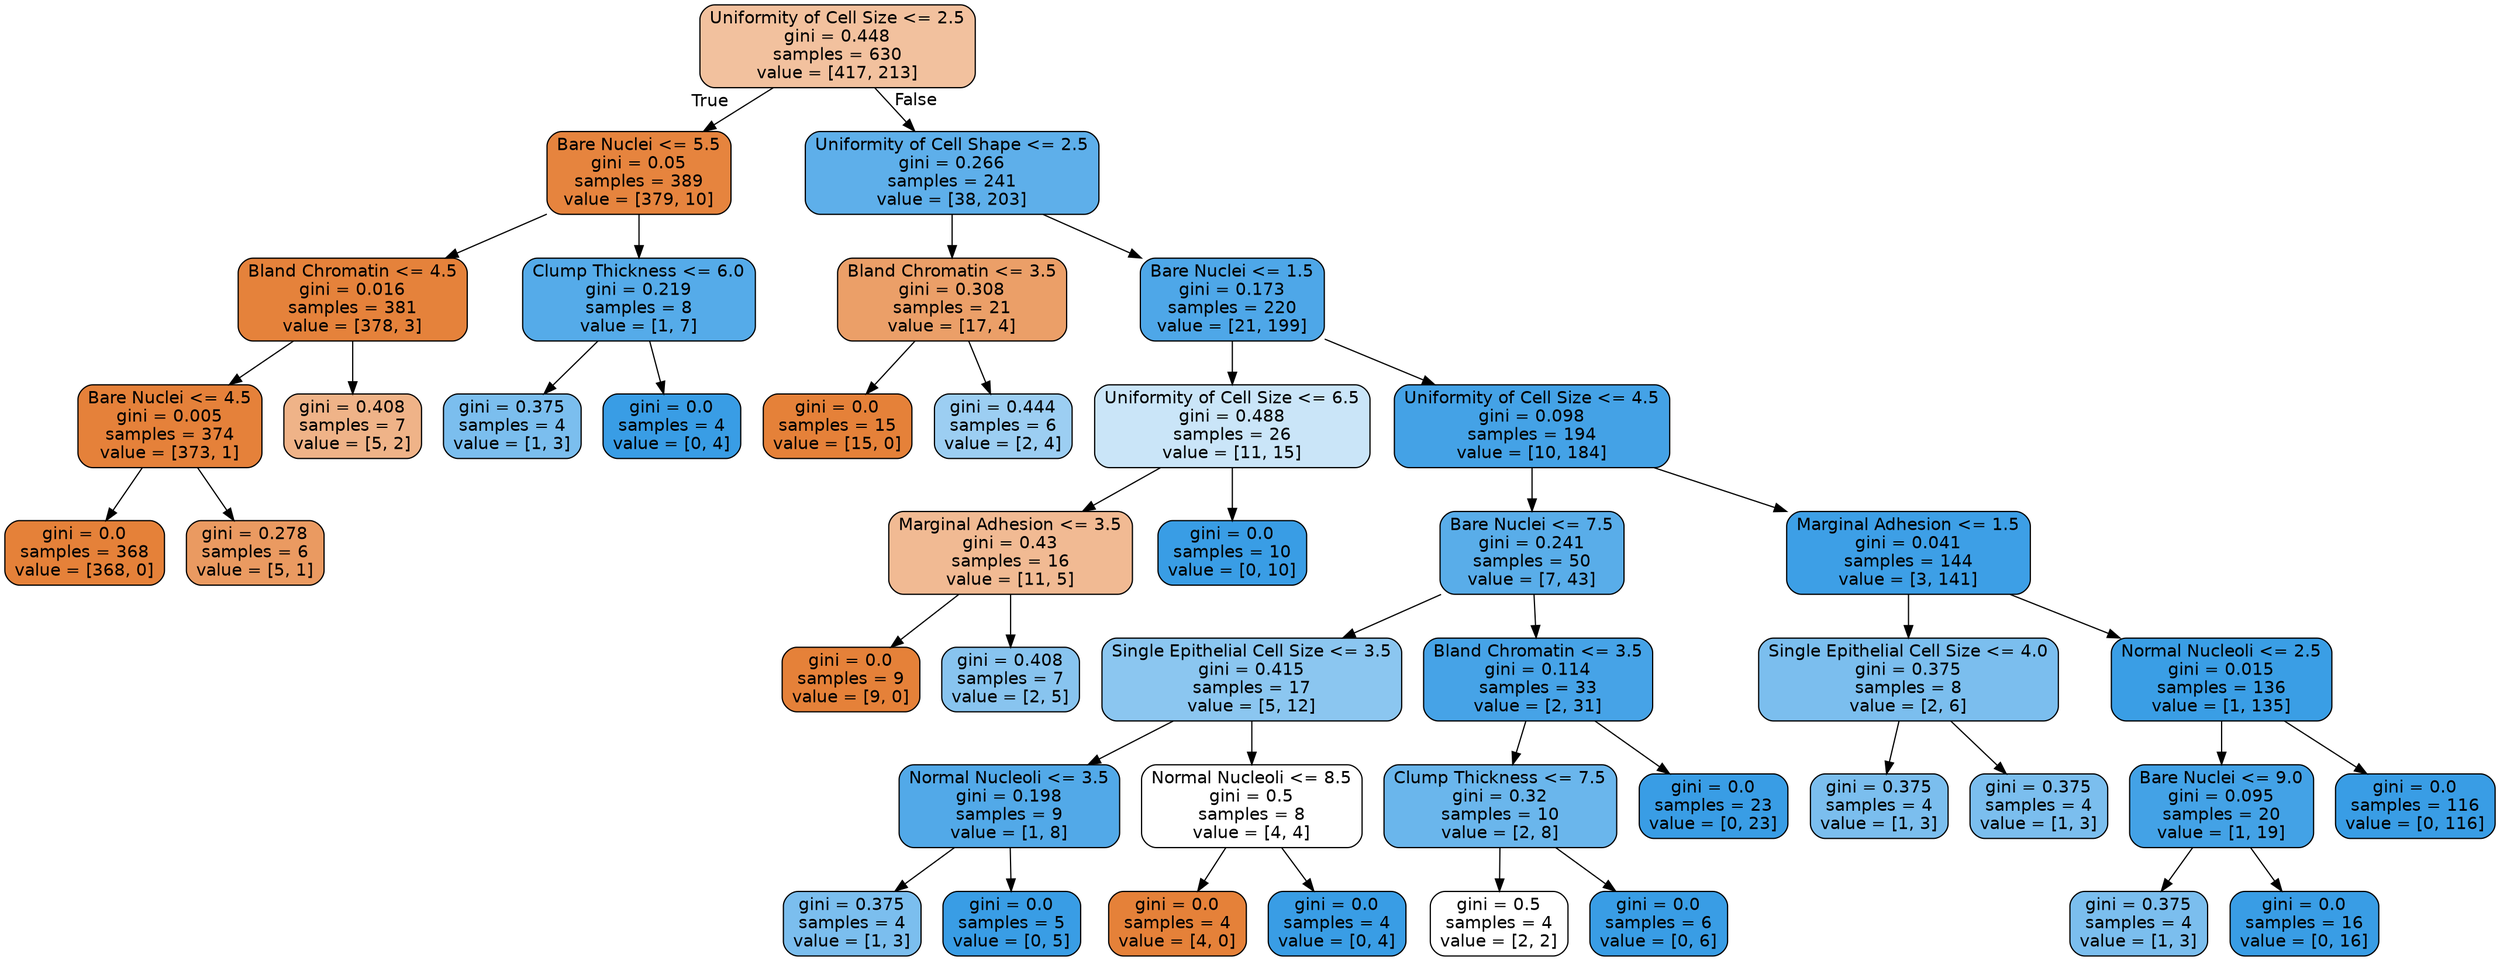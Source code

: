 digraph Tree {
node [shape=box, style="filled, rounded", color="black", fontname=helvetica] ;
edge [fontname=helvetica] ;
0 [label="Uniformity of Cell Size <= 2.5\ngini = 0.448\nsamples = 630\nvalue = [417, 213]", fillcolor="#f2c19e"] ;
1 [label="Bare Nuclei <= 5.5\ngini = 0.05\nsamples = 389\nvalue = [379, 10]", fillcolor="#e6843e"] ;
0 -> 1 [labeldistance=2.5, labelangle=45, headlabel="True"] ;
2 [label="Bland Chromatin <= 4.5\ngini = 0.016\nsamples = 381\nvalue = [378, 3]", fillcolor="#e5823b"] ;
1 -> 2 ;
3 [label="Bare Nuclei <= 4.5\ngini = 0.005\nsamples = 374\nvalue = [373, 1]", fillcolor="#e5813a"] ;
2 -> 3 ;
4 [label="gini = 0.0\nsamples = 368\nvalue = [368, 0]", fillcolor="#e58139"] ;
3 -> 4 ;
5 [label="gini = 0.278\nsamples = 6\nvalue = [5, 1]", fillcolor="#ea9a61"] ;
3 -> 5 ;
6 [label="gini = 0.408\nsamples = 7\nvalue = [5, 2]", fillcolor="#efb388"] ;
2 -> 6 ;
7 [label="Clump Thickness <= 6.0\ngini = 0.219\nsamples = 8\nvalue = [1, 7]", fillcolor="#55abe9"] ;
1 -> 7 ;
8 [label="gini = 0.375\nsamples = 4\nvalue = [1, 3]", fillcolor="#7bbeee"] ;
7 -> 8 ;
9 [label="gini = 0.0\nsamples = 4\nvalue = [0, 4]", fillcolor="#399de5"] ;
7 -> 9 ;
10 [label="Uniformity of Cell Shape <= 2.5\ngini = 0.266\nsamples = 241\nvalue = [38, 203]", fillcolor="#5eafea"] ;
0 -> 10 [labeldistance=2.5, labelangle=-45, headlabel="False"] ;
11 [label="Bland Chromatin <= 3.5\ngini = 0.308\nsamples = 21\nvalue = [17, 4]", fillcolor="#eb9f68"] ;
10 -> 11 ;
12 [label="gini = 0.0\nsamples = 15\nvalue = [15, 0]", fillcolor="#e58139"] ;
11 -> 12 ;
13 [label="gini = 0.444\nsamples = 6\nvalue = [2, 4]", fillcolor="#9ccef2"] ;
11 -> 13 ;
14 [label="Bare Nuclei <= 1.5\ngini = 0.173\nsamples = 220\nvalue = [21, 199]", fillcolor="#4ea7e8"] ;
10 -> 14 ;
15 [label="Uniformity of Cell Size <= 6.5\ngini = 0.488\nsamples = 26\nvalue = [11, 15]", fillcolor="#cae5f8"] ;
14 -> 15 ;
16 [label="Marginal Adhesion <= 3.5\ngini = 0.43\nsamples = 16\nvalue = [11, 5]", fillcolor="#f1ba93"] ;
15 -> 16 ;
17 [label="gini = 0.0\nsamples = 9\nvalue = [9, 0]", fillcolor="#e58139"] ;
16 -> 17 ;
18 [label="gini = 0.408\nsamples = 7\nvalue = [2, 5]", fillcolor="#88c4ef"] ;
16 -> 18 ;
19 [label="gini = 0.0\nsamples = 10\nvalue = [0, 10]", fillcolor="#399de5"] ;
15 -> 19 ;
20 [label="Uniformity of Cell Size <= 4.5\ngini = 0.098\nsamples = 194\nvalue = [10, 184]", fillcolor="#44a2e6"] ;
14 -> 20 ;
21 [label="Bare Nuclei <= 7.5\ngini = 0.241\nsamples = 50\nvalue = [7, 43]", fillcolor="#59ade9"] ;
20 -> 21 ;
22 [label="Single Epithelial Cell Size <= 3.5\ngini = 0.415\nsamples = 17\nvalue = [5, 12]", fillcolor="#8bc6f0"] ;
21 -> 22 ;
23 [label="Normal Nucleoli <= 3.5\ngini = 0.198\nsamples = 9\nvalue = [1, 8]", fillcolor="#52a9e8"] ;
22 -> 23 ;
24 [label="gini = 0.375\nsamples = 4\nvalue = [1, 3]", fillcolor="#7bbeee"] ;
23 -> 24 ;
25 [label="gini = 0.0\nsamples = 5\nvalue = [0, 5]", fillcolor="#399de5"] ;
23 -> 25 ;
26 [label="Normal Nucleoli <= 8.5\ngini = 0.5\nsamples = 8\nvalue = [4, 4]", fillcolor="#ffffff"] ;
22 -> 26 ;
27 [label="gini = 0.0\nsamples = 4\nvalue = [4, 0]", fillcolor="#e58139"] ;
26 -> 27 ;
28 [label="gini = 0.0\nsamples = 4\nvalue = [0, 4]", fillcolor="#399de5"] ;
26 -> 28 ;
29 [label="Bland Chromatin <= 3.5\ngini = 0.114\nsamples = 33\nvalue = [2, 31]", fillcolor="#46a3e7"] ;
21 -> 29 ;
30 [label="Clump Thickness <= 7.5\ngini = 0.32\nsamples = 10\nvalue = [2, 8]", fillcolor="#6ab6ec"] ;
29 -> 30 ;
31 [label="gini = 0.5\nsamples = 4\nvalue = [2, 2]", fillcolor="#ffffff"] ;
30 -> 31 ;
32 [label="gini = 0.0\nsamples = 6\nvalue = [0, 6]", fillcolor="#399de5"] ;
30 -> 32 ;
33 [label="gini = 0.0\nsamples = 23\nvalue = [0, 23]", fillcolor="#399de5"] ;
29 -> 33 ;
34 [label="Marginal Adhesion <= 1.5\ngini = 0.041\nsamples = 144\nvalue = [3, 141]", fillcolor="#3d9fe6"] ;
20 -> 34 ;
35 [label="Single Epithelial Cell Size <= 4.0\ngini = 0.375\nsamples = 8\nvalue = [2, 6]", fillcolor="#7bbeee"] ;
34 -> 35 ;
36 [label="gini = 0.375\nsamples = 4\nvalue = [1, 3]", fillcolor="#7bbeee"] ;
35 -> 36 ;
37 [label="gini = 0.375\nsamples = 4\nvalue = [1, 3]", fillcolor="#7bbeee"] ;
35 -> 37 ;
38 [label="Normal Nucleoli <= 2.5\ngini = 0.015\nsamples = 136\nvalue = [1, 135]", fillcolor="#3a9ee5"] ;
34 -> 38 ;
39 [label="Bare Nuclei <= 9.0\ngini = 0.095\nsamples = 20\nvalue = [1, 19]", fillcolor="#43a2e6"] ;
38 -> 39 ;
40 [label="gini = 0.375\nsamples = 4\nvalue = [1, 3]", fillcolor="#7bbeee"] ;
39 -> 40 ;
41 [label="gini = 0.0\nsamples = 16\nvalue = [0, 16]", fillcolor="#399de5"] ;
39 -> 41 ;
42 [label="gini = 0.0\nsamples = 116\nvalue = [0, 116]", fillcolor="#399de5"] ;
38 -> 42 ;
}